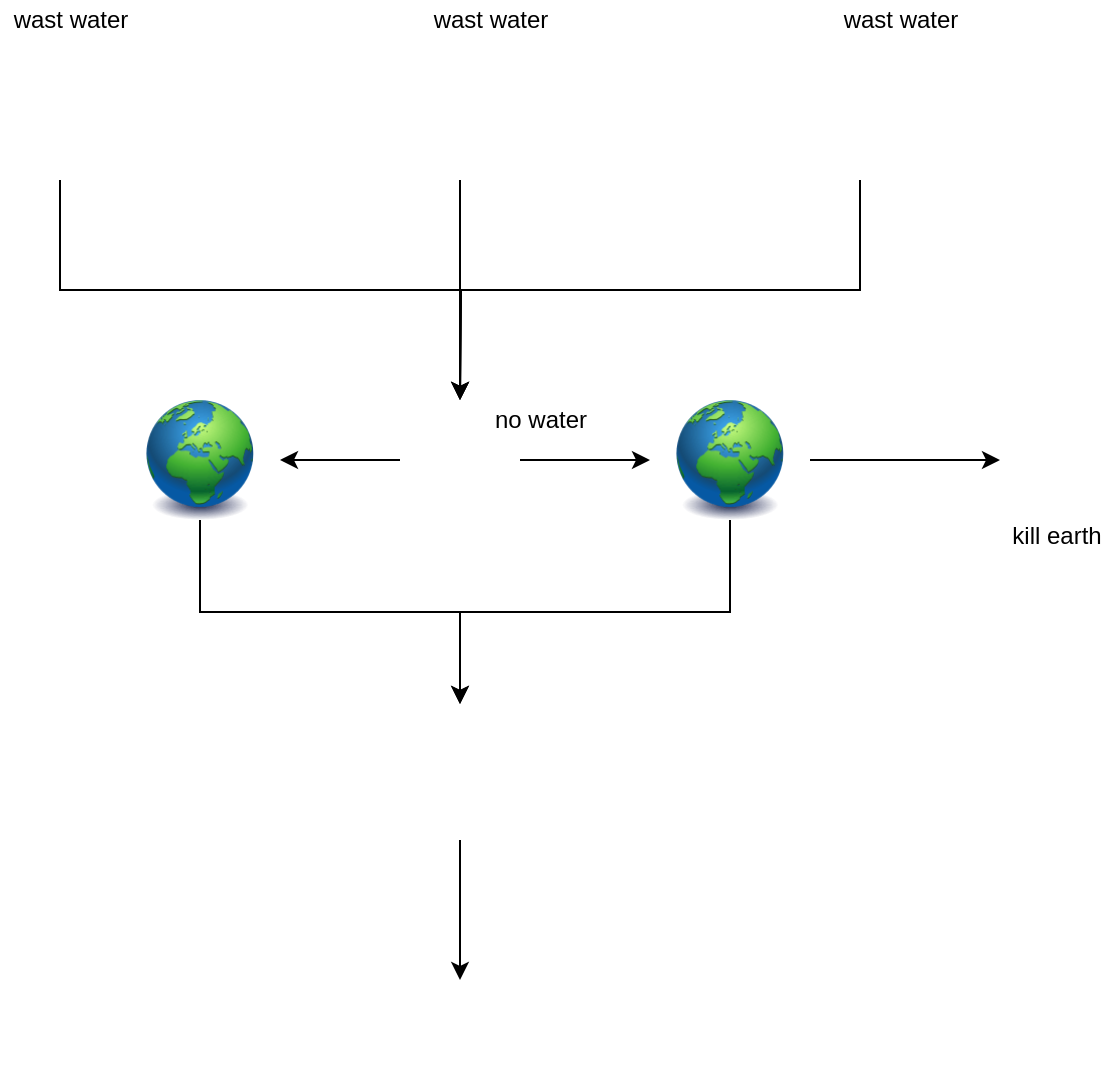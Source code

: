 <mxfile version="14.9.8" type="github">
  <diagram id="_29d7AtrGtpmE3hFZDK0" name="Page-1">
    <mxGraphModel dx="1043" dy="624" grid="1" gridSize="10" guides="1" tooltips="1" connect="1" arrows="1" fold="1" page="1" pageScale="1" pageWidth="850" pageHeight="1100" math="0" shadow="0">
      <root>
        <mxCell id="0" />
        <mxCell id="1" parent="0" />
        <mxCell id="0cM0iwl9llJngKbin_6Q-17" style="edgeStyle=orthogonalEdgeStyle;rounded=0;orthogonalLoop=1;jettySize=auto;html=1;exitX=0.5;exitY=1;exitDx=0;exitDy=0;" edge="1" parent="1" source="0cM0iwl9llJngKbin_6Q-1">
          <mxGeometry relative="1" as="geometry">
            <mxPoint x="330" y="330" as="targetPoint" />
          </mxGeometry>
        </mxCell>
        <mxCell id="0cM0iwl9llJngKbin_6Q-1" value="" style="shape=image;html=1;verticalAlign=top;verticalLabelPosition=bottom;labelBackgroundColor=#ffffff;imageAspect=0;aspect=fixed;image=https://cdn0.iconfinder.com/data/icons/hand-washing/512/Hand-wash-washing-cleaning-hygiene-19-128.png" vertex="1" parent="1">
          <mxGeometry x="100" y="160" width="60" height="60" as="geometry" />
        </mxCell>
        <mxCell id="0cM0iwl9llJngKbin_6Q-10" style="edgeStyle=orthogonalEdgeStyle;rounded=0;orthogonalLoop=1;jettySize=auto;html=1;" edge="1" parent="1" source="0cM0iwl9llJngKbin_6Q-2">
          <mxGeometry relative="1" as="geometry">
            <mxPoint x="330" y="330" as="targetPoint" />
            <Array as="points">
              <mxPoint x="330" y="270" />
              <mxPoint x="330" y="270" />
            </Array>
          </mxGeometry>
        </mxCell>
        <mxCell id="0cM0iwl9llJngKbin_6Q-2" value="" style="shape=image;html=1;verticalAlign=top;verticalLabelPosition=bottom;labelBackgroundColor=#ffffff;imageAspect=0;aspect=fixed;image=https://cdn0.iconfinder.com/data/icons/hand-washing/512/Hand-wash-washing-cleaning-hygiene-19-128.png" vertex="1" parent="1">
          <mxGeometry x="300" y="160" width="60" height="60" as="geometry" />
        </mxCell>
        <mxCell id="0cM0iwl9llJngKbin_6Q-14" style="edgeStyle=orthogonalEdgeStyle;rounded=0;orthogonalLoop=1;jettySize=auto;html=1;exitX=0.5;exitY=1;exitDx=0;exitDy=0;" edge="1" parent="1" source="0cM0iwl9llJngKbin_6Q-3">
          <mxGeometry relative="1" as="geometry">
            <mxPoint x="330" y="330" as="targetPoint" />
          </mxGeometry>
        </mxCell>
        <mxCell id="0cM0iwl9llJngKbin_6Q-3" value="" style="shape=image;html=1;verticalAlign=top;verticalLabelPosition=bottom;labelBackgroundColor=#ffffff;imageAspect=0;aspect=fixed;image=https://cdn0.iconfinder.com/data/icons/hand-washing/512/Hand-wash-washing-cleaning-hygiene-19-128.png" vertex="1" parent="1">
          <mxGeometry x="500" y="160" width="60" height="60" as="geometry" />
        </mxCell>
        <mxCell id="0cM0iwl9llJngKbin_6Q-20" style="edgeStyle=orthogonalEdgeStyle;rounded=0;orthogonalLoop=1;jettySize=auto;html=1;" edge="1" parent="1" source="0cM0iwl9llJngKbin_6Q-18" target="0cM0iwl9llJngKbin_6Q-19">
          <mxGeometry relative="1" as="geometry" />
        </mxCell>
        <mxCell id="0cM0iwl9llJngKbin_6Q-22" style="edgeStyle=orthogonalEdgeStyle;rounded=0;orthogonalLoop=1;jettySize=auto;html=1;entryX=1;entryY=0.5;entryDx=0;entryDy=0;" edge="1" parent="1" source="0cM0iwl9llJngKbin_6Q-18" target="0cM0iwl9llJngKbin_6Q-21">
          <mxGeometry relative="1" as="geometry" />
        </mxCell>
        <mxCell id="0cM0iwl9llJngKbin_6Q-18" value="" style="shape=image;html=1;verticalAlign=top;verticalLabelPosition=bottom;labelBackgroundColor=#ffffff;imageAspect=0;aspect=fixed;image=https://cdn3.iconfinder.com/data/icons/water-activity/32/01_-_No_Water-128.png" vertex="1" parent="1">
          <mxGeometry x="300" y="330" width="60" height="60" as="geometry" />
        </mxCell>
        <mxCell id="0cM0iwl9llJngKbin_6Q-27" style="edgeStyle=orthogonalEdgeStyle;rounded=0;orthogonalLoop=1;jettySize=auto;html=1;exitX=0.5;exitY=1;exitDx=0;exitDy=0;entryX=0.5;entryY=0;entryDx=0;entryDy=0;" edge="1" parent="1" source="0cM0iwl9llJngKbin_6Q-19" target="0cM0iwl9llJngKbin_6Q-23">
          <mxGeometry relative="1" as="geometry" />
        </mxCell>
        <mxCell id="0cM0iwl9llJngKbin_6Q-39" style="edgeStyle=orthogonalEdgeStyle;rounded=0;orthogonalLoop=1;jettySize=auto;html=1;exitX=1;exitY=0.5;exitDx=0;exitDy=0;entryX=0;entryY=0.5;entryDx=0;entryDy=0;" edge="1" parent="1" source="0cM0iwl9llJngKbin_6Q-19" target="0cM0iwl9llJngKbin_6Q-38">
          <mxGeometry relative="1" as="geometry" />
        </mxCell>
        <mxCell id="0cM0iwl9llJngKbin_6Q-19" value="" style="image;html=1;image=img/lib/clip_art/general/Earth_globe_128x128.png" vertex="1" parent="1">
          <mxGeometry x="425" y="330" width="80" height="60" as="geometry" />
        </mxCell>
        <mxCell id="0cM0iwl9llJngKbin_6Q-32" style="edgeStyle=orthogonalEdgeStyle;rounded=0;orthogonalLoop=1;jettySize=auto;html=1;exitX=0.5;exitY=1;exitDx=0;exitDy=0;entryX=0.5;entryY=0;entryDx=0;entryDy=0;" edge="1" parent="1" source="0cM0iwl9llJngKbin_6Q-21" target="0cM0iwl9llJngKbin_6Q-23">
          <mxGeometry relative="1" as="geometry" />
        </mxCell>
        <mxCell id="0cM0iwl9llJngKbin_6Q-21" value="" style="image;html=1;image=img/lib/clip_art/general/Earth_globe_128x128.png" vertex="1" parent="1">
          <mxGeometry x="160" y="330" width="80" height="60" as="geometry" />
        </mxCell>
        <mxCell id="0cM0iwl9llJngKbin_6Q-35" style="edgeStyle=orthogonalEdgeStyle;rounded=0;orthogonalLoop=1;jettySize=auto;html=1;exitX=0.5;exitY=1;exitDx=0;exitDy=0;" edge="1" parent="1" source="0cM0iwl9llJngKbin_6Q-23" target="0cM0iwl9llJngKbin_6Q-34">
          <mxGeometry relative="1" as="geometry" />
        </mxCell>
        <mxCell id="0cM0iwl9llJngKbin_6Q-23" value="" style="shape=image;html=1;verticalAlign=top;verticalLabelPosition=bottom;labelBackgroundColor=#ffffff;imageAspect=0;aspect=fixed;image=https://cdn4.iconfinder.com/data/icons/free-valentine-s-emoji/64/heart-emoji-emotion-dead-kill-128.png" vertex="1" parent="1">
          <mxGeometry x="296" y="482" width="68" height="68" as="geometry" />
        </mxCell>
        <mxCell id="0cM0iwl9llJngKbin_6Q-34" value="" style="shape=image;html=1;verticalAlign=top;verticalLabelPosition=bottom;labelBackgroundColor=#ffffff;imageAspect=0;aspect=fixed;image=https://cdn4.iconfinder.com/data/icons/desktop-halloween/48/Skull_and_bones.png" vertex="1" parent="1">
          <mxGeometry x="305" y="620" width="50" height="50" as="geometry" />
        </mxCell>
        <mxCell id="0cM0iwl9llJngKbin_6Q-36" value="" style="shape=image;html=1;verticalAlign=top;verticalLabelPosition=bottom;labelBackgroundColor=#ffffff;imageAspect=0;aspect=fixed;image=https://cdn4.iconfinder.com/data/icons/desktop-halloween/48/Hatchet.png" vertex="1" parent="1">
          <mxGeometry x="140" y="330" width="48" height="48" as="geometry" />
        </mxCell>
        <mxCell id="0cM0iwl9llJngKbin_6Q-37" value="" style="shape=image;html=1;verticalAlign=top;verticalLabelPosition=bottom;labelBackgroundColor=#ffffff;imageAspect=0;aspect=fixed;image=https://cdn4.iconfinder.com/data/icons/desktop-halloween/48/Hatchet.png" vertex="1" parent="1">
          <mxGeometry x="401" y="336" width="48" height="48" as="geometry" />
        </mxCell>
        <mxCell id="0cM0iwl9llJngKbin_6Q-38" value="" style="shape=image;html=1;verticalAlign=top;verticalLabelPosition=bottom;labelBackgroundColor=#ffffff;imageAspect=0;aspect=fixed;image=https://cdn2.iconfinder.com/data/icons/Siena/128/globe%20green.png" vertex="1" parent="1">
          <mxGeometry x="600" y="332.5" width="55" height="55" as="geometry" />
        </mxCell>
        <mxCell id="0cM0iwl9llJngKbin_6Q-40" value="wast water" style="text;html=1;resizable=0;autosize=1;align=center;verticalAlign=middle;points=[];fillColor=none;strokeColor=none;rounded=0;" vertex="1" parent="1">
          <mxGeometry x="515" y="130" width="70" height="20" as="geometry" />
        </mxCell>
        <mxCell id="0cM0iwl9llJngKbin_6Q-42" value="wast water" style="text;html=1;resizable=0;autosize=1;align=center;verticalAlign=middle;points=[];fillColor=none;strokeColor=none;rounded=0;" vertex="1" parent="1">
          <mxGeometry x="100" y="130" width="70" height="20" as="geometry" />
        </mxCell>
        <mxCell id="0cM0iwl9llJngKbin_6Q-43" value="wast water" style="text;html=1;resizable=0;autosize=1;align=center;verticalAlign=middle;points=[];fillColor=none;strokeColor=none;rounded=0;" vertex="1" parent="1">
          <mxGeometry x="310" y="130" width="70" height="20" as="geometry" />
        </mxCell>
        <mxCell id="0cM0iwl9llJngKbin_6Q-44" value="no water" style="text;html=1;resizable=0;autosize=1;align=center;verticalAlign=middle;points=[];fillColor=none;strokeColor=none;rounded=0;" vertex="1" parent="1">
          <mxGeometry x="340" y="330" width="60" height="20" as="geometry" />
        </mxCell>
        <mxCell id="0cM0iwl9llJngKbin_6Q-45" value="kill earth" style="text;html=1;resizable=0;autosize=1;align=center;verticalAlign=middle;points=[];fillColor=none;strokeColor=none;rounded=0;" vertex="1" parent="1">
          <mxGeometry x="597.5" y="387.5" width="60" height="20" as="geometry" />
        </mxCell>
      </root>
    </mxGraphModel>
  </diagram>
</mxfile>
